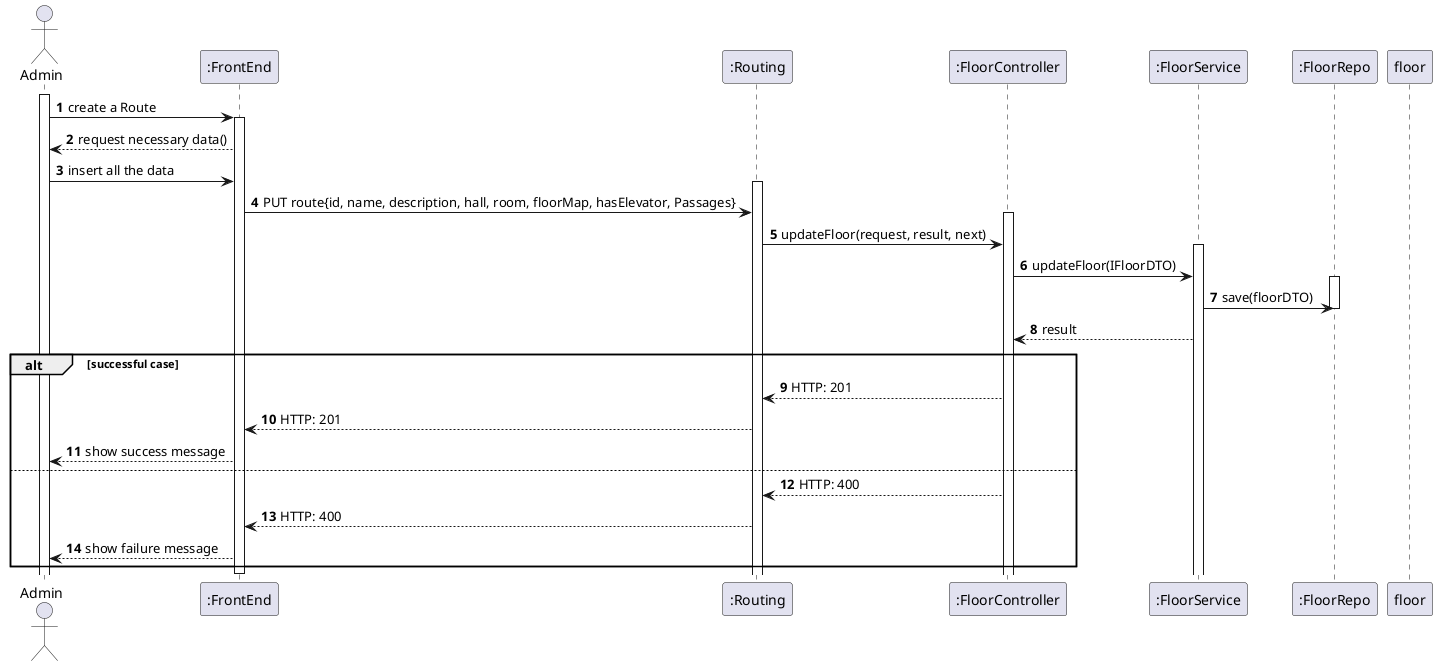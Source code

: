 @startuml
autonumber
'hide footbox
actor "Admin" as admin

participant ":FrontEnd" as sys
participant ":Routing" as route
participant ":FloorController" as ctrl
participant ":FloorService" as srvc
participant ":FloorRepo" as repo


activate admin

admin -> sys: create a Route
activate sys

sys --> admin: request necessary data()
admin -> sys : insert all the data
activate route
sys -> route: PUT route{id, name, description, hall, room, floorMap, hasElevator, Passages}
activate ctrl
route -> ctrl: updateFloor(request, result, next)
activate srvc
ctrl -> srvc: updateFloor(IFloorDTO)
activate repo
srvc -> repo: save(floorDTO)
deactivate repo
srvc --> ctrl: result

alt successful case
    ctrl --> route : HTTP: 201
    route --> sys: HTTP: 201
    sys --> admin: show success message
else
    ctrl --> route : HTTP: 400
    route --> sys: HTTP: 400
    sys --> admin: show failure message
end
deactivate floor
deactivate sys
@enduml